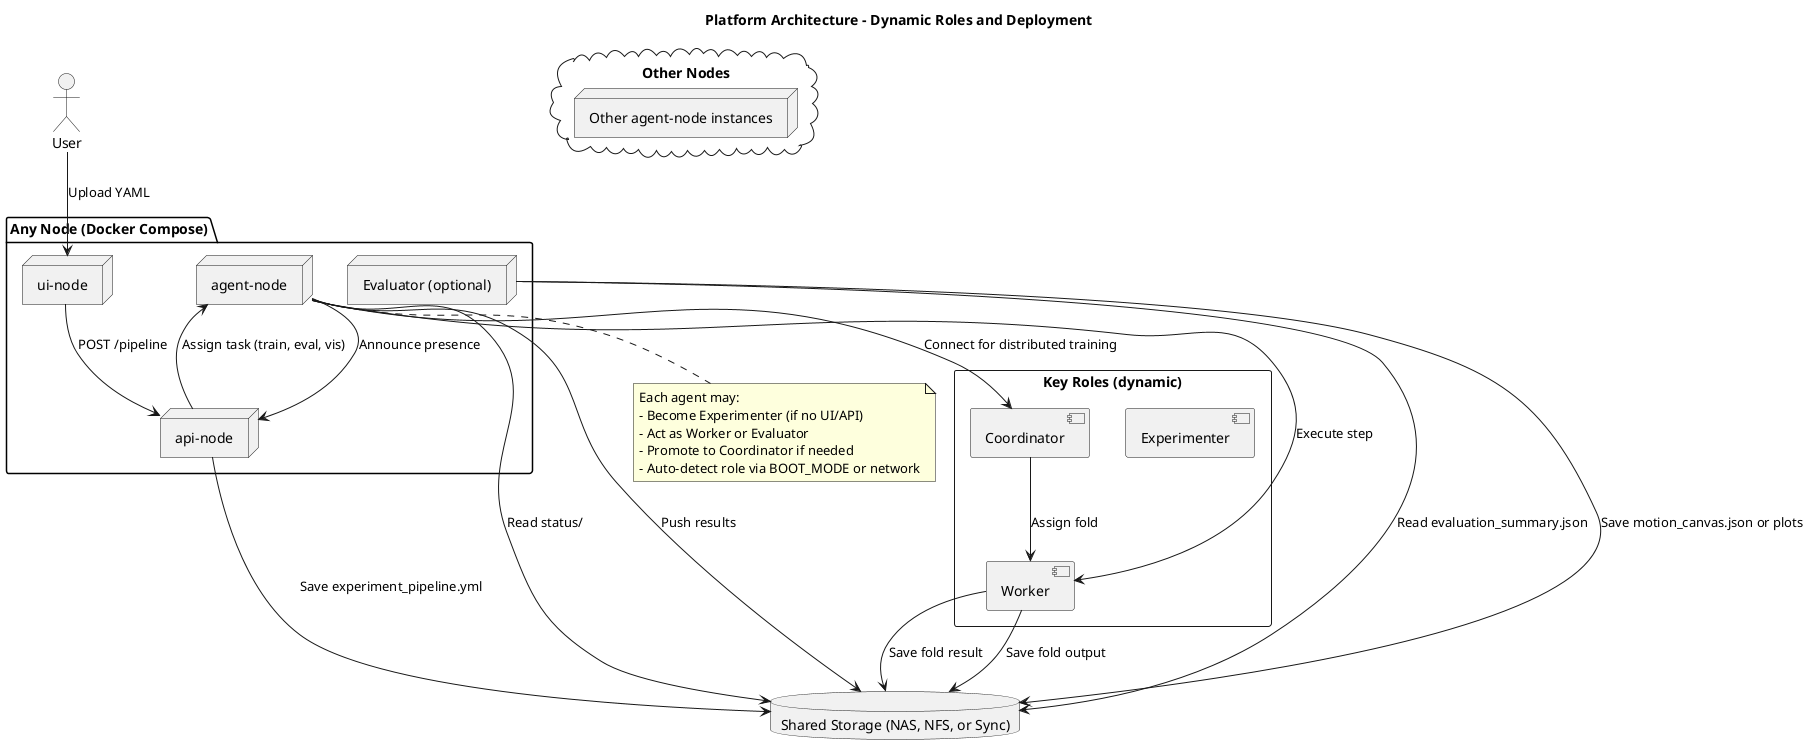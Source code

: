 @startuml
title Platform Architecture – Dynamic Roles and Deployment

actor User

package "Any Node (Docker Compose)" {
  node "agent-node" as Agent
  node "api-node" as API
  node "ui-node" as UI
  node "Evaluator (optional)" as Evaluator
}

cloud "Other Nodes" {
  node "Other agent-node instances"
}

database "Shared Storage (NAS, NFS, or Sync)" as SharedStorage

rectangle "Key Roles (dynamic)" {
  [Experimenter]
  [Coordinator]
  [Worker]
}

User --> UI : Upload YAML
UI --> API : POST /pipeline
API --> SharedStorage : Save experiment_pipeline.yml

Agent --> API : Announce presence
Agent --> SharedStorage : Read status/
Agent --> SharedStorage : Push results

API --> Agent : Assign task (train, eval, vis)
Agent --> Worker : Execute step
Worker --> SharedStorage : Save fold output

Agent --> Coordinator : Connect for distributed training
Coordinator --> Worker : Assign fold
Worker --> SharedStorage : Save fold result

Evaluator --> SharedStorage : Read evaluation_summary.json
Evaluator --> SharedStorage : Save motion_canvas.json or plots

note bottom of Agent
Each agent may:
- Become Experimenter (if no UI/API)
- Act as Worker or Evaluator
- Promote to Coordinator if needed
- Auto-detect role via BOOT_MODE or network
end note

@enduml
